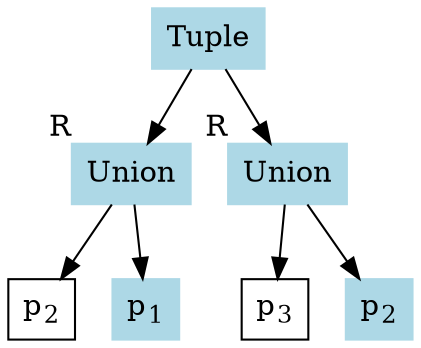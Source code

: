 digraph G {
    margin=0;bgcolor="transparent";
  node [shape=box, margin=0.1, width=0, height=0];
  tuple [label="Tuple", color=lightblue,style=filled]
  union1 [label="Union", xlabel="R", color=lightblue,style=filled]
  union2 [label="Union", xlabel="R", color=lightblue,style=filled]
  A [label=<p<SUB>2</SUB>>]
  B [label=<p<SUB>1</SUB>>, color=lightblue,style=filled]
  C [label=<p<SUB>3</SUB>>]
  D [label=<p<SUB>2</SUB>>, color=lightblue,style=filled]
  tuple -> union1
  tuple -> union2
  union1 -> A
  union1 -> B
  union2 -> C
  union2 -> D
  {rank=same; union1 union2}
}
